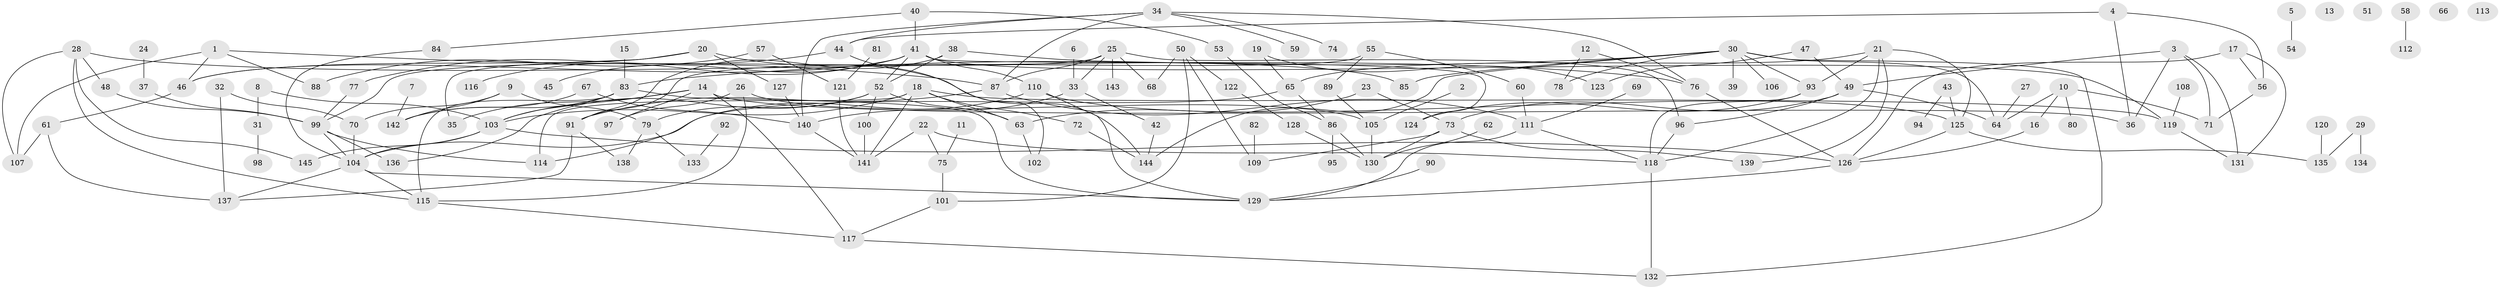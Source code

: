 // coarse degree distribution, {7: 0.06, 1: 0.25, 5: 0.1, 3: 0.15, 2: 0.17, 4: 0.11, 0: 0.04, 8: 0.04, 6: 0.06, 10: 0.02}
// Generated by graph-tools (version 1.1) at 2025/41/03/06/25 10:41:20]
// undirected, 145 vertices, 209 edges
graph export_dot {
graph [start="1"]
  node [color=gray90,style=filled];
  1;
  2;
  3;
  4;
  5;
  6;
  7;
  8;
  9;
  10;
  11;
  12;
  13;
  14;
  15;
  16;
  17;
  18;
  19;
  20;
  21;
  22;
  23;
  24;
  25;
  26;
  27;
  28;
  29;
  30;
  31;
  32;
  33;
  34;
  35;
  36;
  37;
  38;
  39;
  40;
  41;
  42;
  43;
  44;
  45;
  46;
  47;
  48;
  49;
  50;
  51;
  52;
  53;
  54;
  55;
  56;
  57;
  58;
  59;
  60;
  61;
  62;
  63;
  64;
  65;
  66;
  67;
  68;
  69;
  70;
  71;
  72;
  73;
  74;
  75;
  76;
  77;
  78;
  79;
  80;
  81;
  82;
  83;
  84;
  85;
  86;
  87;
  88;
  89;
  90;
  91;
  92;
  93;
  94;
  95;
  96;
  97;
  98;
  99;
  100;
  101;
  102;
  103;
  104;
  105;
  106;
  107;
  108;
  109;
  110;
  111;
  112;
  113;
  114;
  115;
  116;
  117;
  118;
  119;
  120;
  121;
  122;
  123;
  124;
  125;
  126;
  127;
  128;
  129;
  130;
  131;
  132;
  133;
  134;
  135;
  136;
  137;
  138;
  139;
  140;
  141;
  142;
  143;
  144;
  145;
  1 -- 46;
  1 -- 87;
  1 -- 88;
  1 -- 107;
  2 -- 105;
  3 -- 36;
  3 -- 49;
  3 -- 71;
  3 -- 131;
  4 -- 36;
  4 -- 44;
  4 -- 56;
  5 -- 54;
  6 -- 33;
  7 -- 142;
  8 -- 31;
  8 -- 103;
  9 -- 70;
  9 -- 79;
  9 -- 142;
  10 -- 16;
  10 -- 64;
  10 -- 71;
  10 -- 80;
  11 -- 75;
  12 -- 76;
  12 -- 78;
  14 -- 35;
  14 -- 36;
  14 -- 97;
  14 -- 103;
  14 -- 117;
  15 -- 83;
  16 -- 126;
  17 -- 56;
  17 -- 126;
  17 -- 131;
  18 -- 63;
  18 -- 72;
  18 -- 103;
  18 -- 114;
  18 -- 119;
  18 -- 141;
  19 -- 65;
  19 -- 123;
  20 -- 35;
  20 -- 46;
  20 -- 127;
  20 -- 144;
  21 -- 65;
  21 -- 93;
  21 -- 118;
  21 -- 125;
  21 -- 139;
  22 -- 75;
  22 -- 118;
  22 -- 141;
  23 -- 63;
  23 -- 73;
  24 -- 37;
  25 -- 33;
  25 -- 68;
  25 -- 87;
  25 -- 96;
  25 -- 99;
  25 -- 143;
  26 -- 97;
  26 -- 105;
  26 -- 115;
  27 -- 64;
  28 -- 48;
  28 -- 76;
  28 -- 107;
  28 -- 115;
  28 -- 145;
  29 -- 134;
  29 -- 135;
  30 -- 39;
  30 -- 64;
  30 -- 78;
  30 -- 83;
  30 -- 85;
  30 -- 93;
  30 -- 106;
  30 -- 132;
  30 -- 144;
  31 -- 98;
  32 -- 70;
  32 -- 137;
  33 -- 42;
  33 -- 140;
  34 -- 44;
  34 -- 59;
  34 -- 74;
  34 -- 76;
  34 -- 87;
  34 -- 140;
  37 -- 99;
  38 -- 52;
  38 -- 85;
  38 -- 91;
  40 -- 41;
  40 -- 53;
  40 -- 84;
  41 -- 45;
  41 -- 46;
  41 -- 52;
  41 -- 110;
  41 -- 116;
  41 -- 119;
  41 -- 124;
  42 -- 144;
  43 -- 94;
  43 -- 125;
  44 -- 77;
  44 -- 102;
  46 -- 61;
  47 -- 49;
  47 -- 123;
  48 -- 99;
  49 -- 64;
  49 -- 73;
  49 -- 96;
  50 -- 68;
  50 -- 101;
  50 -- 109;
  50 -- 122;
  52 -- 63;
  52 -- 79;
  52 -- 100;
  52 -- 136;
  53 -- 86;
  55 -- 60;
  55 -- 89;
  55 -- 91;
  56 -- 71;
  57 -- 88;
  57 -- 121;
  58 -- 112;
  60 -- 111;
  61 -- 107;
  61 -- 137;
  62 -- 130;
  63 -- 102;
  65 -- 86;
  65 -- 104;
  67 -- 140;
  67 -- 142;
  69 -- 111;
  70 -- 104;
  72 -- 144;
  73 -- 109;
  73 -- 130;
  73 -- 139;
  75 -- 101;
  76 -- 126;
  77 -- 99;
  79 -- 133;
  79 -- 138;
  81 -- 121;
  82 -- 109;
  83 -- 103;
  83 -- 115;
  83 -- 129;
  83 -- 142;
  84 -- 104;
  86 -- 95;
  86 -- 130;
  87 -- 91;
  87 -- 111;
  89 -- 105;
  90 -- 129;
  91 -- 137;
  91 -- 138;
  92 -- 133;
  93 -- 118;
  93 -- 124;
  96 -- 118;
  99 -- 104;
  99 -- 114;
  99 -- 136;
  100 -- 141;
  101 -- 117;
  103 -- 104;
  103 -- 126;
  103 -- 145;
  104 -- 115;
  104 -- 129;
  104 -- 137;
  105 -- 130;
  108 -- 119;
  110 -- 114;
  110 -- 125;
  110 -- 129;
  111 -- 118;
  111 -- 129;
  115 -- 117;
  117 -- 132;
  118 -- 132;
  119 -- 131;
  120 -- 135;
  121 -- 141;
  122 -- 128;
  125 -- 126;
  125 -- 135;
  126 -- 129;
  127 -- 140;
  128 -- 130;
  140 -- 141;
}
